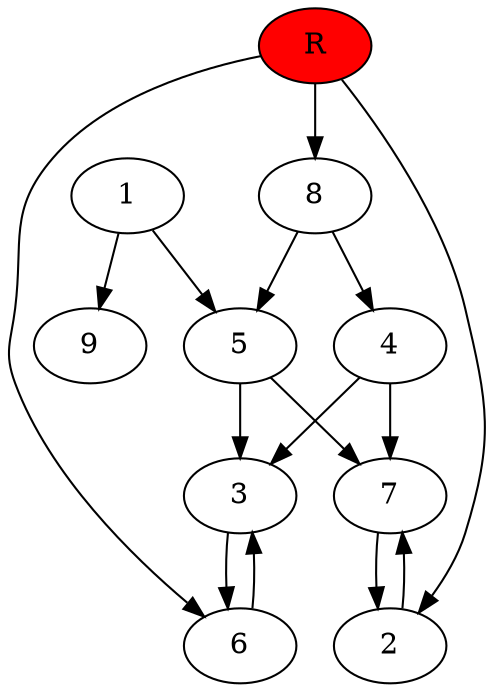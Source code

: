 digraph prb35749 {
	1
	2
	3
	4
	5
	6
	7
	8
	R [fillcolor="#ff0000" style=filled]
	1 -> 5
	1 -> 9
	2 -> 7
	3 -> 6
	4 -> 3
	4 -> 7
	5 -> 3
	5 -> 7
	6 -> 3
	7 -> 2
	8 -> 4
	8 -> 5
	R -> 2
	R -> 6
	R -> 8
}
